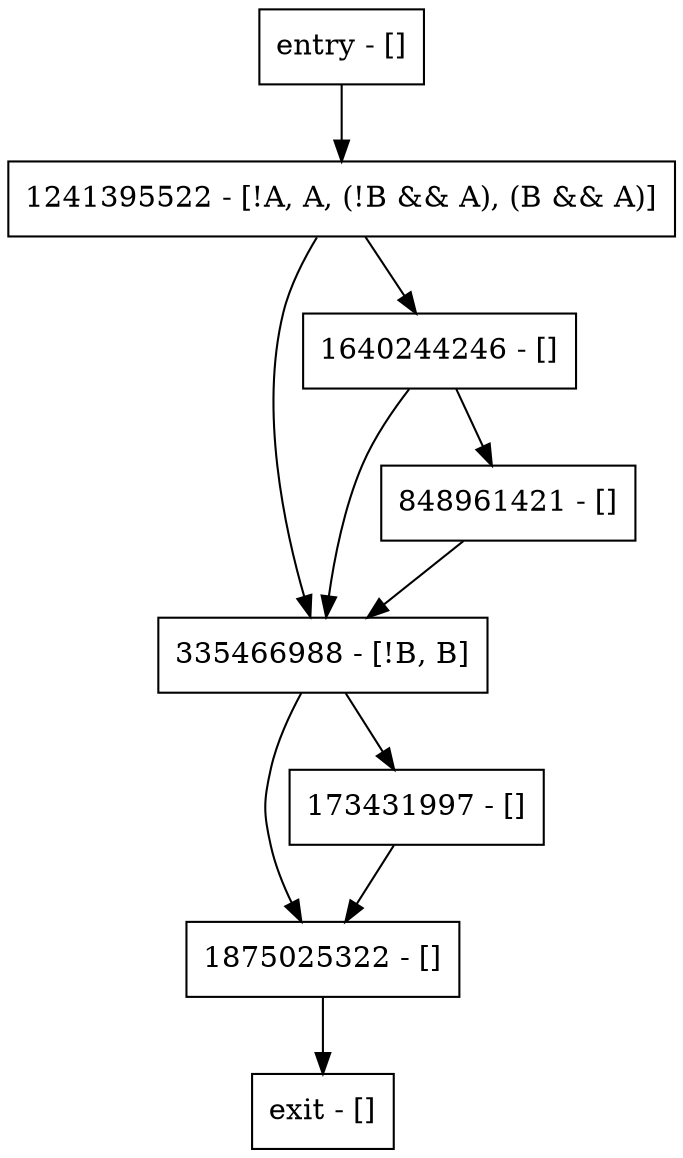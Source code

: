 digraph main {
node [shape=record];
entry [label="entry - []"];
exit [label="exit - []"];
1875025322 [label="1875025322 - []"];
1241395522 [label="1241395522 - [!A, A, (!B && A), (B && A)]"];
173431997 [label="173431997 - []"];
335466988 [label="335466988 - [!B, B]"];
848961421 [label="848961421 - []"];
1640244246 [label="1640244246 - []"];
entry;
exit;
entry -> 1241395522;
1875025322 -> exit;
1241395522 -> 335466988;
1241395522 -> 1640244246;
173431997 -> 1875025322;
335466988 -> 1875025322;
335466988 -> 173431997;
848961421 -> 335466988;
1640244246 -> 335466988;
1640244246 -> 848961421;
}

